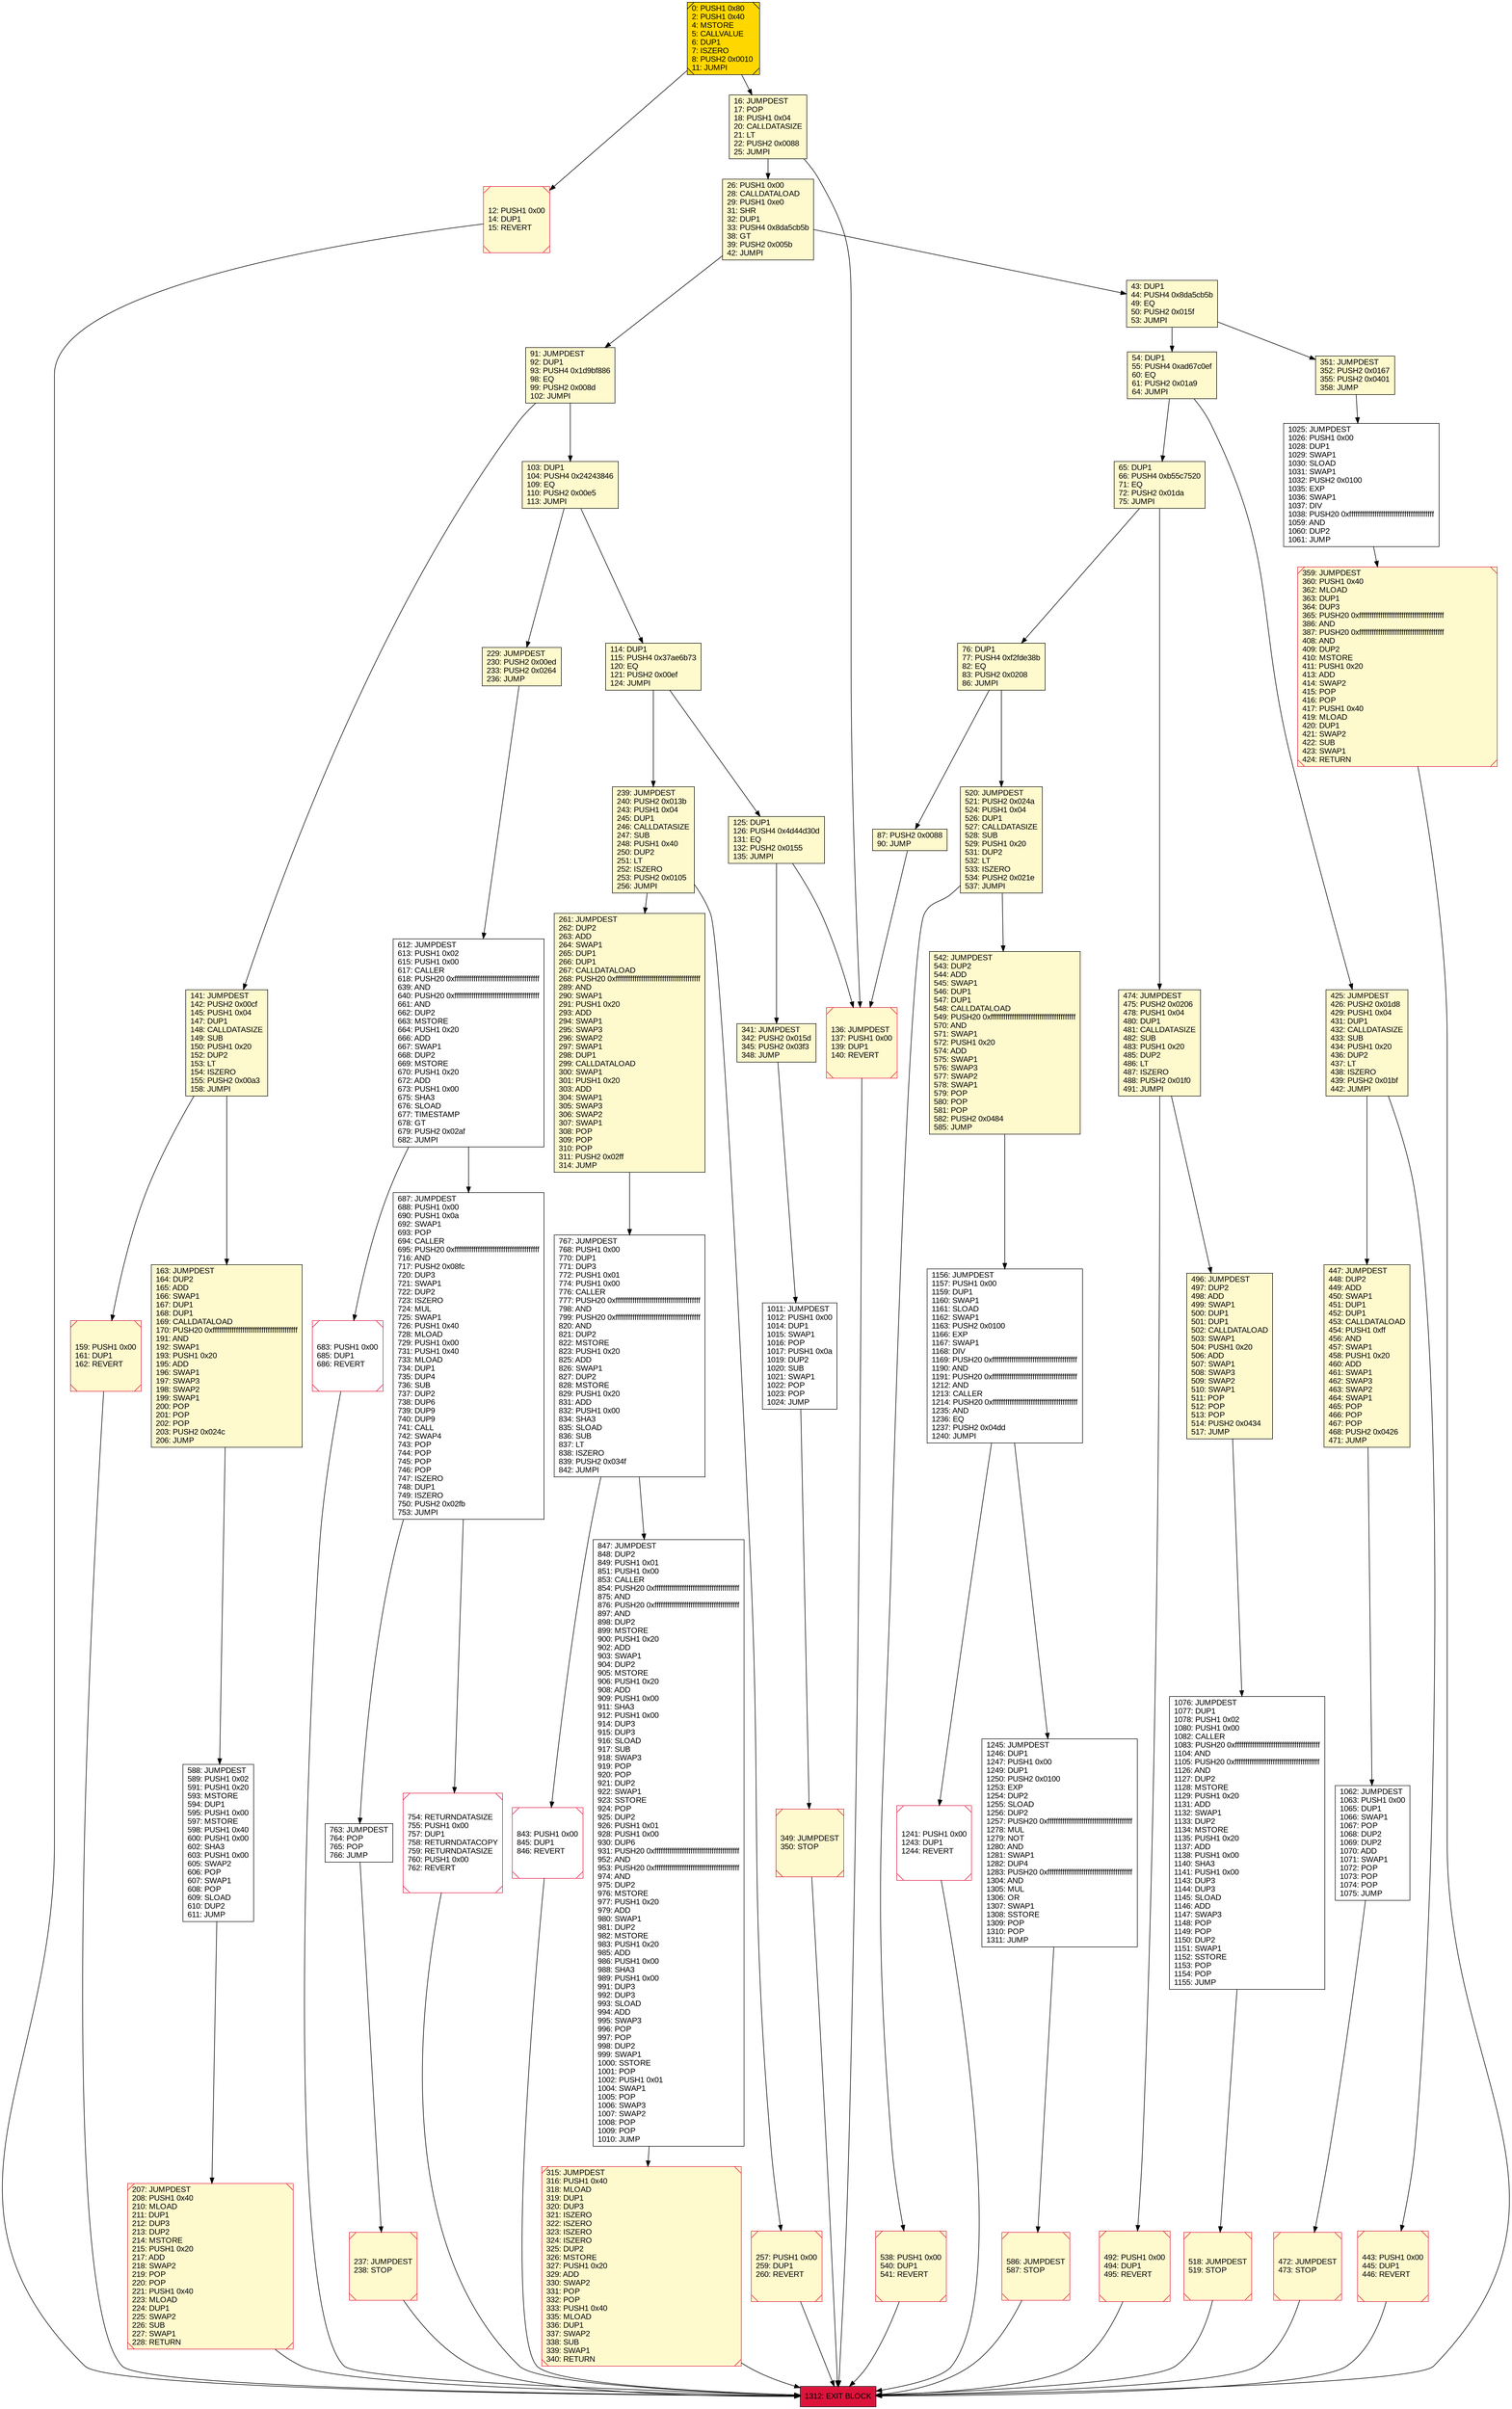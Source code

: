 digraph G {
bgcolor=transparent rankdir=UD;
node [shape=box style=filled color=black fillcolor=white fontname=arial fontcolor=black];
76 [label="76: DUP1\l77: PUSH4 0xf2fde38b\l82: EQ\l83: PUSH2 0x0208\l86: JUMPI\l" fillcolor=lemonchiffon ];
315 [label="315: JUMPDEST\l316: PUSH1 0x40\l318: MLOAD\l319: DUP1\l320: DUP3\l321: ISZERO\l322: ISZERO\l323: ISZERO\l324: ISZERO\l325: DUP2\l326: MSTORE\l327: PUSH1 0x20\l329: ADD\l330: SWAP2\l331: POP\l332: POP\l333: PUSH1 0x40\l335: MLOAD\l336: DUP1\l337: SWAP2\l338: SUB\l339: SWAP1\l340: RETURN\l" fillcolor=lemonchiffon shape=Msquare color=crimson ];
103 [label="103: DUP1\l104: PUSH4 0x24243846\l109: EQ\l110: PUSH2 0x00e5\l113: JUMPI\l" fillcolor=lemonchiffon ];
683 [label="683: PUSH1 0x00\l685: DUP1\l686: REVERT\l" shape=Msquare color=crimson ];
163 [label="163: JUMPDEST\l164: DUP2\l165: ADD\l166: SWAP1\l167: DUP1\l168: DUP1\l169: CALLDATALOAD\l170: PUSH20 0xffffffffffffffffffffffffffffffffffffffff\l191: AND\l192: SWAP1\l193: PUSH1 0x20\l195: ADD\l196: SWAP1\l197: SWAP3\l198: SWAP2\l199: SWAP1\l200: POP\l201: POP\l202: POP\l203: PUSH2 0x024c\l206: JUMP\l" fillcolor=lemonchiffon ];
612 [label="612: JUMPDEST\l613: PUSH1 0x02\l615: PUSH1 0x00\l617: CALLER\l618: PUSH20 0xffffffffffffffffffffffffffffffffffffffff\l639: AND\l640: PUSH20 0xffffffffffffffffffffffffffffffffffffffff\l661: AND\l662: DUP2\l663: MSTORE\l664: PUSH1 0x20\l666: ADD\l667: SWAP1\l668: DUP2\l669: MSTORE\l670: PUSH1 0x20\l672: ADD\l673: PUSH1 0x00\l675: SHA3\l676: SLOAD\l677: TIMESTAMP\l678: GT\l679: PUSH2 0x02af\l682: JUMPI\l" ];
136 [label="136: JUMPDEST\l137: PUSH1 0x00\l139: DUP1\l140: REVERT\l" fillcolor=lemonchiffon shape=Msquare color=crimson ];
43 [label="43: DUP1\l44: PUSH4 0x8da5cb5b\l49: EQ\l50: PUSH2 0x015f\l53: JUMPI\l" fillcolor=lemonchiffon ];
65 [label="65: DUP1\l66: PUSH4 0xb55c7520\l71: EQ\l72: PUSH2 0x01da\l75: JUMPI\l" fillcolor=lemonchiffon ];
518 [label="518: JUMPDEST\l519: STOP\l" fillcolor=lemonchiffon shape=Msquare color=crimson ];
588 [label="588: JUMPDEST\l589: PUSH1 0x02\l591: PUSH1 0x20\l593: MSTORE\l594: DUP1\l595: PUSH1 0x00\l597: MSTORE\l598: PUSH1 0x40\l600: PUSH1 0x00\l602: SHA3\l603: PUSH1 0x00\l605: SWAP2\l606: POP\l607: SWAP1\l608: POP\l609: SLOAD\l610: DUP2\l611: JUMP\l" ];
447 [label="447: JUMPDEST\l448: DUP2\l449: ADD\l450: SWAP1\l451: DUP1\l452: DUP1\l453: CALLDATALOAD\l454: PUSH1 0xff\l456: AND\l457: SWAP1\l458: PUSH1 0x20\l460: ADD\l461: SWAP1\l462: SWAP3\l463: SWAP2\l464: SWAP1\l465: POP\l466: POP\l467: POP\l468: PUSH2 0x0426\l471: JUMP\l" fillcolor=lemonchiffon ];
0 [label="0: PUSH1 0x80\l2: PUSH1 0x40\l4: MSTORE\l5: CALLVALUE\l6: DUP1\l7: ISZERO\l8: PUSH2 0x0010\l11: JUMPI\l" fillcolor=lemonchiffon shape=Msquare fillcolor=gold ];
443 [label="443: PUSH1 0x00\l445: DUP1\l446: REVERT\l" fillcolor=lemonchiffon shape=Msquare color=crimson ];
341 [label="341: JUMPDEST\l342: PUSH2 0x015d\l345: PUSH2 0x03f3\l348: JUMP\l" fillcolor=lemonchiffon ];
1312 [label="1312: EXIT BLOCK\l" fillcolor=crimson ];
257 [label="257: PUSH1 0x00\l259: DUP1\l260: REVERT\l" fillcolor=lemonchiffon shape=Msquare color=crimson ];
1245 [label="1245: JUMPDEST\l1246: DUP1\l1247: PUSH1 0x00\l1249: DUP1\l1250: PUSH2 0x0100\l1253: EXP\l1254: DUP2\l1255: SLOAD\l1256: DUP2\l1257: PUSH20 0xffffffffffffffffffffffffffffffffffffffff\l1278: MUL\l1279: NOT\l1280: AND\l1281: SWAP1\l1282: DUP4\l1283: PUSH20 0xffffffffffffffffffffffffffffffffffffffff\l1304: AND\l1305: MUL\l1306: OR\l1307: SWAP1\l1308: SSTORE\l1309: POP\l1310: POP\l1311: JUMP\l" ];
12 [label="12: PUSH1 0x00\l14: DUP1\l15: REVERT\l" fillcolor=lemonchiffon shape=Msquare color=crimson ];
767 [label="767: JUMPDEST\l768: PUSH1 0x00\l770: DUP1\l771: DUP3\l772: PUSH1 0x01\l774: PUSH1 0x00\l776: CALLER\l777: PUSH20 0xffffffffffffffffffffffffffffffffffffffff\l798: AND\l799: PUSH20 0xffffffffffffffffffffffffffffffffffffffff\l820: AND\l821: DUP2\l822: MSTORE\l823: PUSH1 0x20\l825: ADD\l826: SWAP1\l827: DUP2\l828: MSTORE\l829: PUSH1 0x20\l831: ADD\l832: PUSH1 0x00\l834: SHA3\l835: SLOAD\l836: SUB\l837: LT\l838: ISZERO\l839: PUSH2 0x034f\l842: JUMPI\l" ];
26 [label="26: PUSH1 0x00\l28: CALLDATALOAD\l29: PUSH1 0xe0\l31: SHR\l32: DUP1\l33: PUSH4 0x8da5cb5b\l38: GT\l39: PUSH2 0x005b\l42: JUMPI\l" fillcolor=lemonchiffon ];
763 [label="763: JUMPDEST\l764: POP\l765: POP\l766: JUMP\l" ];
54 [label="54: DUP1\l55: PUSH4 0xad67c0ef\l60: EQ\l61: PUSH2 0x01a9\l64: JUMPI\l" fillcolor=lemonchiffon ];
425 [label="425: JUMPDEST\l426: PUSH2 0x01d8\l429: PUSH1 0x04\l431: DUP1\l432: CALLDATASIZE\l433: SUB\l434: PUSH1 0x20\l436: DUP2\l437: LT\l438: ISZERO\l439: PUSH2 0x01bf\l442: JUMPI\l" fillcolor=lemonchiffon ];
359 [label="359: JUMPDEST\l360: PUSH1 0x40\l362: MLOAD\l363: DUP1\l364: DUP3\l365: PUSH20 0xffffffffffffffffffffffffffffffffffffffff\l386: AND\l387: PUSH20 0xffffffffffffffffffffffffffffffffffffffff\l408: AND\l409: DUP2\l410: MSTORE\l411: PUSH1 0x20\l413: ADD\l414: SWAP2\l415: POP\l416: POP\l417: PUSH1 0x40\l419: MLOAD\l420: DUP1\l421: SWAP2\l422: SUB\l423: SWAP1\l424: RETURN\l" fillcolor=lemonchiffon shape=Msquare color=crimson ];
351 [label="351: JUMPDEST\l352: PUSH2 0x0167\l355: PUSH2 0x0401\l358: JUMP\l" fillcolor=lemonchiffon ];
1025 [label="1025: JUMPDEST\l1026: PUSH1 0x00\l1028: DUP1\l1029: SWAP1\l1030: SLOAD\l1031: SWAP1\l1032: PUSH2 0x0100\l1035: EXP\l1036: SWAP1\l1037: DIV\l1038: PUSH20 0xffffffffffffffffffffffffffffffffffffffff\l1059: AND\l1060: DUP2\l1061: JUMP\l" ];
125 [label="125: DUP1\l126: PUSH4 0x4d44d30d\l131: EQ\l132: PUSH2 0x0155\l135: JUMPI\l" fillcolor=lemonchiffon ];
538 [label="538: PUSH1 0x00\l540: DUP1\l541: REVERT\l" fillcolor=lemonchiffon shape=Msquare color=crimson ];
687 [label="687: JUMPDEST\l688: PUSH1 0x00\l690: PUSH1 0x0a\l692: SWAP1\l693: POP\l694: CALLER\l695: PUSH20 0xffffffffffffffffffffffffffffffffffffffff\l716: AND\l717: PUSH2 0x08fc\l720: DUP3\l721: SWAP1\l722: DUP2\l723: ISZERO\l724: MUL\l725: SWAP1\l726: PUSH1 0x40\l728: MLOAD\l729: PUSH1 0x00\l731: PUSH1 0x40\l733: MLOAD\l734: DUP1\l735: DUP4\l736: SUB\l737: DUP2\l738: DUP6\l739: DUP9\l740: DUP9\l741: CALL\l742: SWAP4\l743: POP\l744: POP\l745: POP\l746: POP\l747: ISZERO\l748: DUP1\l749: ISZERO\l750: PUSH2 0x02fb\l753: JUMPI\l" ];
159 [label="159: PUSH1 0x00\l161: DUP1\l162: REVERT\l" fillcolor=lemonchiffon shape=Msquare color=crimson ];
114 [label="114: DUP1\l115: PUSH4 0x37ae6b73\l120: EQ\l121: PUSH2 0x00ef\l124: JUMPI\l" fillcolor=lemonchiffon ];
239 [label="239: JUMPDEST\l240: PUSH2 0x013b\l243: PUSH1 0x04\l245: DUP1\l246: CALLDATASIZE\l247: SUB\l248: PUSH1 0x40\l250: DUP2\l251: LT\l252: ISZERO\l253: PUSH2 0x0105\l256: JUMPI\l" fillcolor=lemonchiffon ];
261 [label="261: JUMPDEST\l262: DUP2\l263: ADD\l264: SWAP1\l265: DUP1\l266: DUP1\l267: CALLDATALOAD\l268: PUSH20 0xffffffffffffffffffffffffffffffffffffffff\l289: AND\l290: SWAP1\l291: PUSH1 0x20\l293: ADD\l294: SWAP1\l295: SWAP3\l296: SWAP2\l297: SWAP1\l298: DUP1\l299: CALLDATALOAD\l300: SWAP1\l301: PUSH1 0x20\l303: ADD\l304: SWAP1\l305: SWAP3\l306: SWAP2\l307: SWAP1\l308: POP\l309: POP\l310: POP\l311: PUSH2 0x02ff\l314: JUMP\l" fillcolor=lemonchiffon ];
349 [label="349: JUMPDEST\l350: STOP\l" fillcolor=lemonchiffon shape=Msquare color=crimson ];
472 [label="472: JUMPDEST\l473: STOP\l" fillcolor=lemonchiffon shape=Msquare color=crimson ];
141 [label="141: JUMPDEST\l142: PUSH2 0x00cf\l145: PUSH1 0x04\l147: DUP1\l148: CALLDATASIZE\l149: SUB\l150: PUSH1 0x20\l152: DUP2\l153: LT\l154: ISZERO\l155: PUSH2 0x00a3\l158: JUMPI\l" fillcolor=lemonchiffon ];
492 [label="492: PUSH1 0x00\l494: DUP1\l495: REVERT\l" fillcolor=lemonchiffon shape=Msquare color=crimson ];
1076 [label="1076: JUMPDEST\l1077: DUP1\l1078: PUSH1 0x02\l1080: PUSH1 0x00\l1082: CALLER\l1083: PUSH20 0xffffffffffffffffffffffffffffffffffffffff\l1104: AND\l1105: PUSH20 0xffffffffffffffffffffffffffffffffffffffff\l1126: AND\l1127: DUP2\l1128: MSTORE\l1129: PUSH1 0x20\l1131: ADD\l1132: SWAP1\l1133: DUP2\l1134: MSTORE\l1135: PUSH1 0x20\l1137: ADD\l1138: PUSH1 0x00\l1140: SHA3\l1141: PUSH1 0x00\l1143: DUP3\l1144: DUP3\l1145: SLOAD\l1146: ADD\l1147: SWAP3\l1148: POP\l1149: POP\l1150: DUP2\l1151: SWAP1\l1152: SSTORE\l1153: POP\l1154: POP\l1155: JUMP\l" ];
520 [label="520: JUMPDEST\l521: PUSH2 0x024a\l524: PUSH1 0x04\l526: DUP1\l527: CALLDATASIZE\l528: SUB\l529: PUSH1 0x20\l531: DUP2\l532: LT\l533: ISZERO\l534: PUSH2 0x021e\l537: JUMPI\l" fillcolor=lemonchiffon ];
1011 [label="1011: JUMPDEST\l1012: PUSH1 0x00\l1014: DUP1\l1015: SWAP1\l1016: POP\l1017: PUSH1 0x0a\l1019: DUP2\l1020: SUB\l1021: SWAP1\l1022: POP\l1023: POP\l1024: JUMP\l" ];
1156 [label="1156: JUMPDEST\l1157: PUSH1 0x00\l1159: DUP1\l1160: SWAP1\l1161: SLOAD\l1162: SWAP1\l1163: PUSH2 0x0100\l1166: EXP\l1167: SWAP1\l1168: DIV\l1169: PUSH20 0xffffffffffffffffffffffffffffffffffffffff\l1190: AND\l1191: PUSH20 0xffffffffffffffffffffffffffffffffffffffff\l1212: AND\l1213: CALLER\l1214: PUSH20 0xffffffffffffffffffffffffffffffffffffffff\l1235: AND\l1236: EQ\l1237: PUSH2 0x04dd\l1240: JUMPI\l" ];
474 [label="474: JUMPDEST\l475: PUSH2 0x0206\l478: PUSH1 0x04\l480: DUP1\l481: CALLDATASIZE\l482: SUB\l483: PUSH1 0x20\l485: DUP2\l486: LT\l487: ISZERO\l488: PUSH2 0x01f0\l491: JUMPI\l" fillcolor=lemonchiffon ];
586 [label="586: JUMPDEST\l587: STOP\l" fillcolor=lemonchiffon shape=Msquare color=crimson ];
496 [label="496: JUMPDEST\l497: DUP2\l498: ADD\l499: SWAP1\l500: DUP1\l501: DUP1\l502: CALLDATALOAD\l503: SWAP1\l504: PUSH1 0x20\l506: ADD\l507: SWAP1\l508: SWAP3\l509: SWAP2\l510: SWAP1\l511: POP\l512: POP\l513: POP\l514: PUSH2 0x0434\l517: JUMP\l" fillcolor=lemonchiffon ];
229 [label="229: JUMPDEST\l230: PUSH2 0x00ed\l233: PUSH2 0x0264\l236: JUMP\l" fillcolor=lemonchiffon ];
91 [label="91: JUMPDEST\l92: DUP1\l93: PUSH4 0x1d9bf886\l98: EQ\l99: PUSH2 0x008d\l102: JUMPI\l" fillcolor=lemonchiffon ];
542 [label="542: JUMPDEST\l543: DUP2\l544: ADD\l545: SWAP1\l546: DUP1\l547: DUP1\l548: CALLDATALOAD\l549: PUSH20 0xffffffffffffffffffffffffffffffffffffffff\l570: AND\l571: SWAP1\l572: PUSH1 0x20\l574: ADD\l575: SWAP1\l576: SWAP3\l577: SWAP2\l578: SWAP1\l579: POP\l580: POP\l581: POP\l582: PUSH2 0x0484\l585: JUMP\l" fillcolor=lemonchiffon ];
754 [label="754: RETURNDATASIZE\l755: PUSH1 0x00\l757: DUP1\l758: RETURNDATACOPY\l759: RETURNDATASIZE\l760: PUSH1 0x00\l762: REVERT\l" shape=Msquare color=crimson ];
843 [label="843: PUSH1 0x00\l845: DUP1\l846: REVERT\l" shape=Msquare color=crimson ];
87 [label="87: PUSH2 0x0088\l90: JUMP\l" fillcolor=lemonchiffon ];
16 [label="16: JUMPDEST\l17: POP\l18: PUSH1 0x04\l20: CALLDATASIZE\l21: LT\l22: PUSH2 0x0088\l25: JUMPI\l" fillcolor=lemonchiffon ];
1062 [label="1062: JUMPDEST\l1063: PUSH1 0x00\l1065: DUP1\l1066: SWAP1\l1067: POP\l1068: DUP2\l1069: DUP2\l1070: ADD\l1071: SWAP1\l1072: POP\l1073: POP\l1074: POP\l1075: JUMP\l" ];
1241 [label="1241: PUSH1 0x00\l1243: DUP1\l1244: REVERT\l" shape=Msquare color=crimson ];
237 [label="237: JUMPDEST\l238: STOP\l" fillcolor=lemonchiffon shape=Msquare color=crimson ];
847 [label="847: JUMPDEST\l848: DUP2\l849: PUSH1 0x01\l851: PUSH1 0x00\l853: CALLER\l854: PUSH20 0xffffffffffffffffffffffffffffffffffffffff\l875: AND\l876: PUSH20 0xffffffffffffffffffffffffffffffffffffffff\l897: AND\l898: DUP2\l899: MSTORE\l900: PUSH1 0x20\l902: ADD\l903: SWAP1\l904: DUP2\l905: MSTORE\l906: PUSH1 0x20\l908: ADD\l909: PUSH1 0x00\l911: SHA3\l912: PUSH1 0x00\l914: DUP3\l915: DUP3\l916: SLOAD\l917: SUB\l918: SWAP3\l919: POP\l920: POP\l921: DUP2\l922: SWAP1\l923: SSTORE\l924: POP\l925: DUP2\l926: PUSH1 0x01\l928: PUSH1 0x00\l930: DUP6\l931: PUSH20 0xffffffffffffffffffffffffffffffffffffffff\l952: AND\l953: PUSH20 0xffffffffffffffffffffffffffffffffffffffff\l974: AND\l975: DUP2\l976: MSTORE\l977: PUSH1 0x20\l979: ADD\l980: SWAP1\l981: DUP2\l982: MSTORE\l983: PUSH1 0x20\l985: ADD\l986: PUSH1 0x00\l988: SHA3\l989: PUSH1 0x00\l991: DUP3\l992: DUP3\l993: SLOAD\l994: ADD\l995: SWAP3\l996: POP\l997: POP\l998: DUP2\l999: SWAP1\l1000: SSTORE\l1001: POP\l1002: PUSH1 0x01\l1004: SWAP1\l1005: POP\l1006: SWAP3\l1007: SWAP2\l1008: POP\l1009: POP\l1010: JUMP\l" ];
207 [label="207: JUMPDEST\l208: PUSH1 0x40\l210: MLOAD\l211: DUP1\l212: DUP3\l213: DUP2\l214: MSTORE\l215: PUSH1 0x20\l217: ADD\l218: SWAP2\l219: POP\l220: POP\l221: PUSH1 0x40\l223: MLOAD\l224: DUP1\l225: SWAP2\l226: SUB\l227: SWAP1\l228: RETURN\l" fillcolor=lemonchiffon shape=Msquare color=crimson ];
239 -> 261;
257 -> 1312;
351 -> 1025;
54 -> 425;
1025 -> 359;
474 -> 496;
612 -> 683;
114 -> 239;
687 -> 763;
65 -> 76;
12 -> 1312;
496 -> 1076;
1011 -> 349;
359 -> 1312;
474 -> 492;
163 -> 588;
538 -> 1312;
159 -> 1312;
1156 -> 1241;
125 -> 341;
425 -> 447;
315 -> 1312;
425 -> 443;
683 -> 1312;
136 -> 1312;
91 -> 141;
518 -> 1312;
0 -> 12;
520 -> 542;
125 -> 136;
612 -> 687;
1062 -> 472;
443 -> 1312;
43 -> 351;
43 -> 54;
26 -> 43;
54 -> 65;
542 -> 1156;
341 -> 1011;
1076 -> 518;
16 -> 26;
767 -> 843;
141 -> 163;
103 -> 114;
754 -> 1312;
763 -> 237;
843 -> 1312;
76 -> 520;
687 -> 754;
26 -> 91;
767 -> 847;
65 -> 474;
1241 -> 1312;
237 -> 1312;
207 -> 1312;
261 -> 767;
447 -> 1062;
239 -> 257;
103 -> 229;
349 -> 1312;
520 -> 538;
91 -> 103;
472 -> 1312;
0 -> 16;
229 -> 612;
492 -> 1312;
588 -> 207;
76 -> 87;
141 -> 159;
16 -> 136;
114 -> 125;
1245 -> 586;
847 -> 315;
1156 -> 1245;
87 -> 136;
586 -> 1312;
}